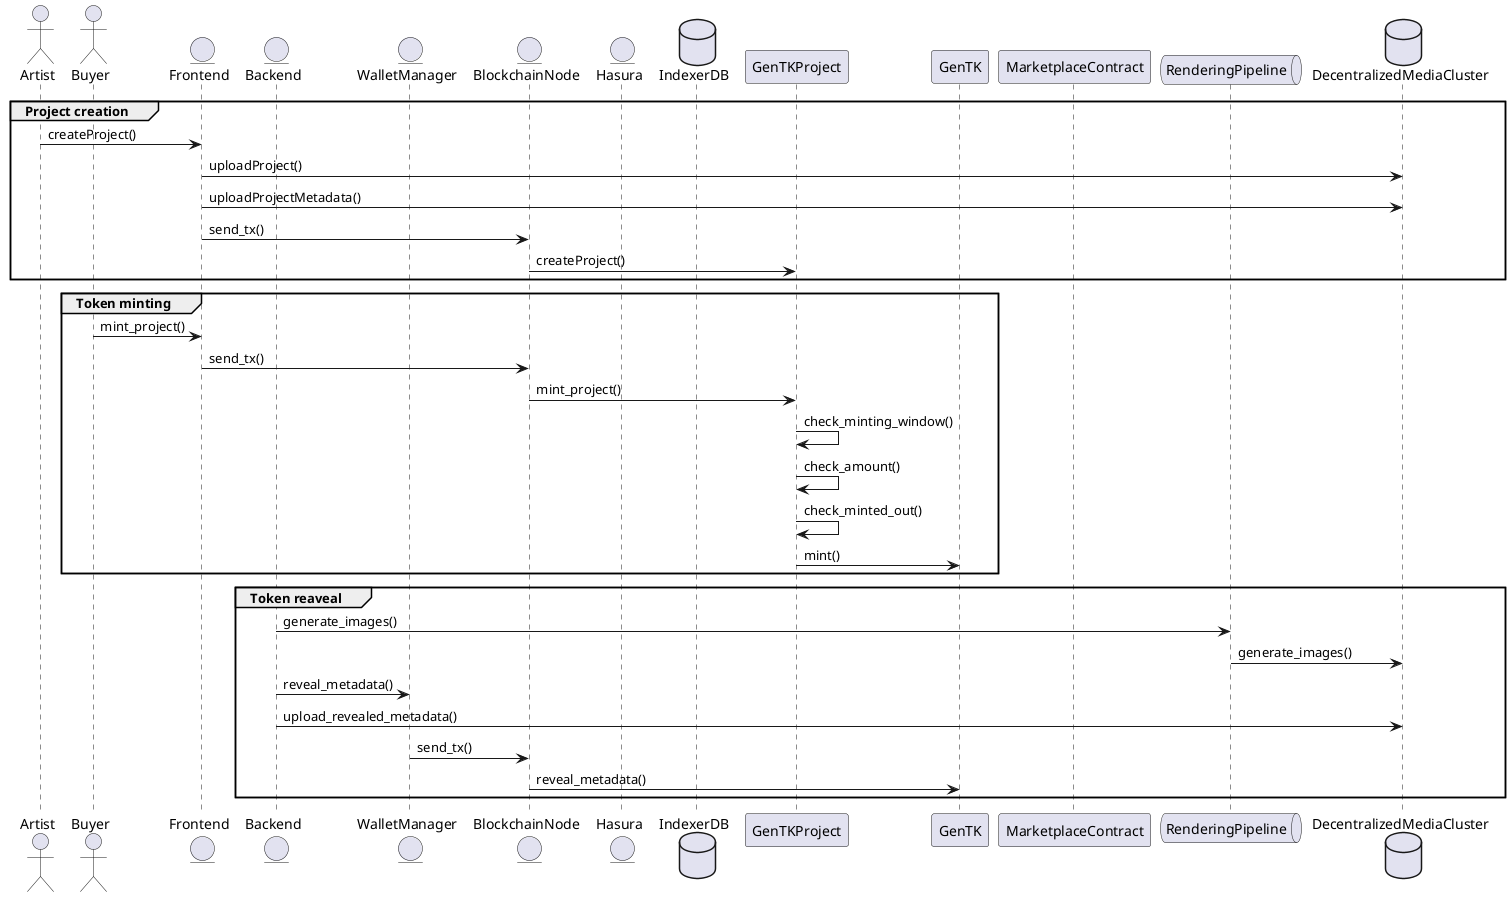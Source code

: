 @startuml sequence
actor       Artist       as artist
actor       Buyer       as buyer
entity Frontend as front
entity    Backend    as backend
entity WalletManager as walletM
entity BlockchainNode as bnode
entity Hasura as hasura
database    IndexerDB    as indexerDB
participant GenTKProject as gentkp
participant GenTK as gentk
participant MarketplaceContract as marketplaceContract
queue       RenderingPipeline as render_pipe
database    DecentralizedMediaCluster    as decMedCluster

group Project creation
artist -> front : createProject()
front -> decMedCluster : uploadProject()
front -> decMedCluster : uploadProjectMetadata()
front -> bnode : send_tx()
bnode -> gentkp : createProject()
end

group Token minting
buyer -> front: mint_project()
front -> bnode: send_tx()
bnode -> gentkp: mint_project()
gentkp -> gentkp: check_minting_window()
gentkp -> gentkp: check_amount()
gentkp -> gentkp: check_minted_out()
gentkp -> gentk: mint()
end

group Token reaveal
backend -> render_pipe: generate_images()
render_pipe -> decMedCluster: generate_images()

backend -> walletM: reveal_metadata()
backend -> decMedCluster: upload_revealed_metadata()
walletM -> bnode: send_tx()
bnode -> gentk: reveal_metadata()
end
@enduml
